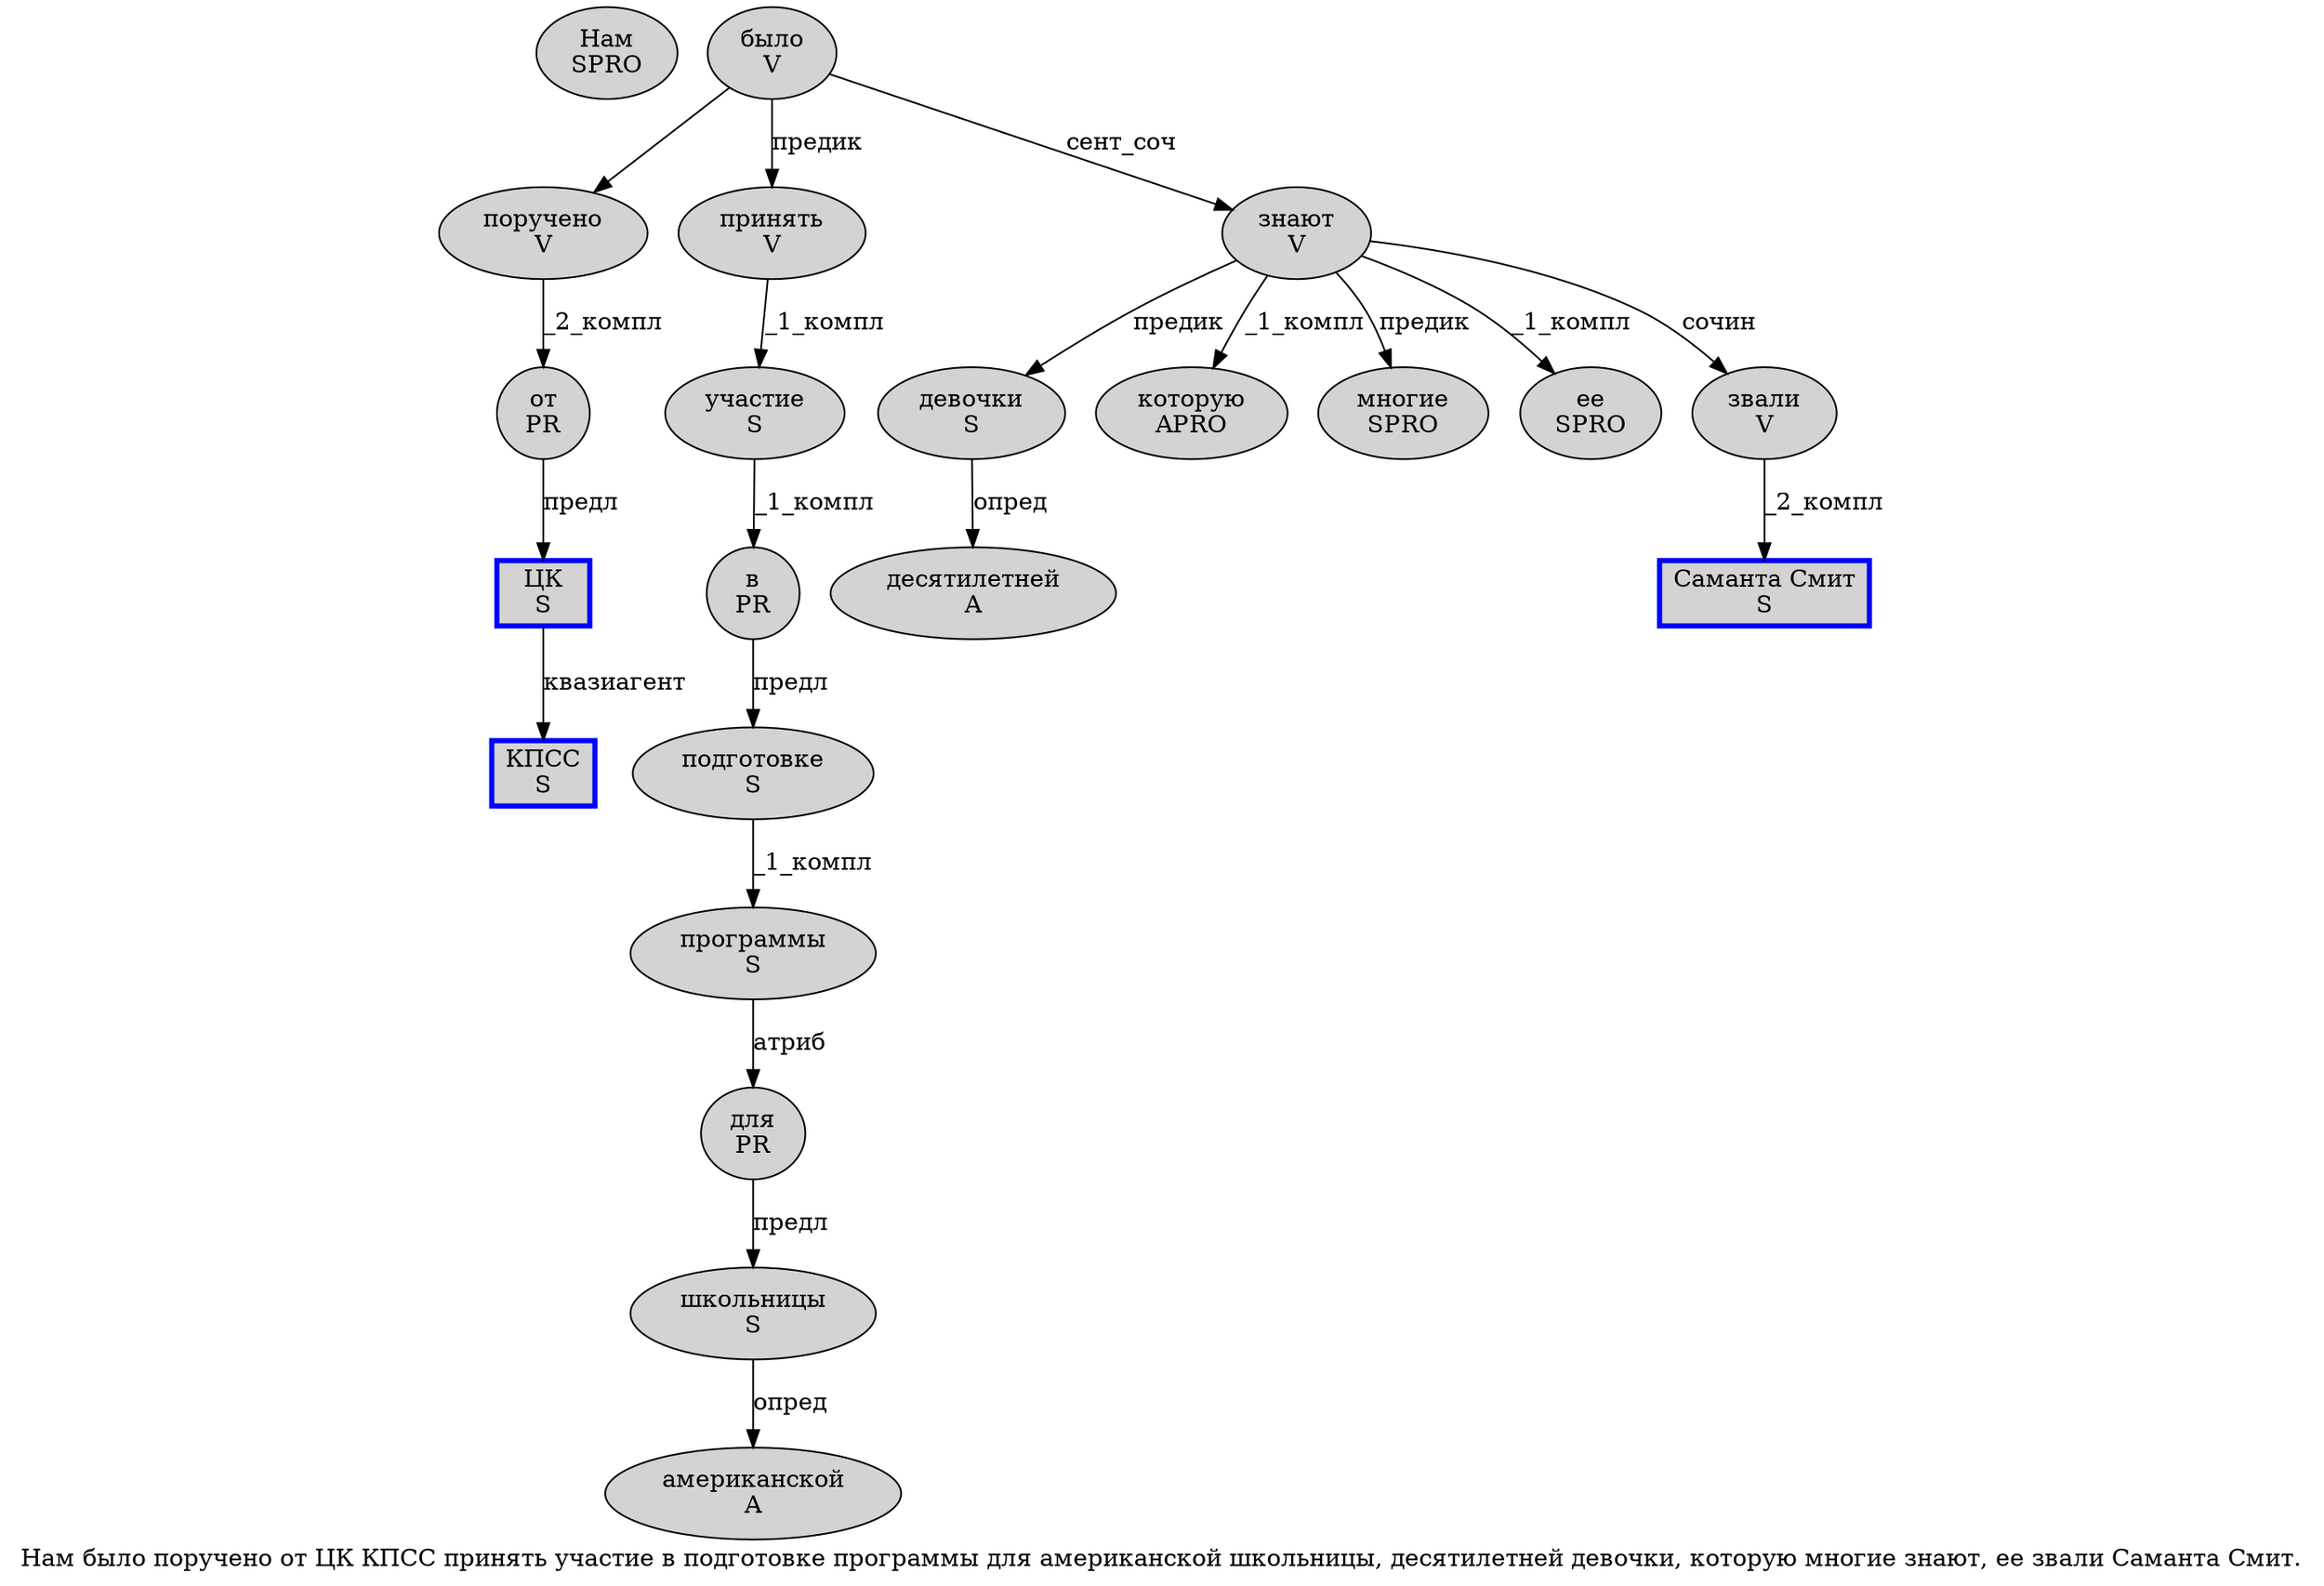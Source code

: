 digraph SENTENCE_955 {
	graph [label="Нам было поручено от ЦК КПСС принять участие в подготовке программы для американской школьницы, десятилетней девочки, которую многие знают, ее звали Саманта Смит."]
	node [style=filled]
		0 [label="Нам
SPRO" color="" fillcolor=lightgray penwidth=1 shape=ellipse]
		1 [label="было
V" color="" fillcolor=lightgray penwidth=1 shape=ellipse]
		2 [label="поручено
V" color="" fillcolor=lightgray penwidth=1 shape=ellipse]
		3 [label="от
PR" color="" fillcolor=lightgray penwidth=1 shape=ellipse]
		4 [label="ЦК
S" color=blue fillcolor=lightgray penwidth=3 shape=box]
		5 [label="КПСС
S" color=blue fillcolor=lightgray penwidth=3 shape=box]
		6 [label="принять
V" color="" fillcolor=lightgray penwidth=1 shape=ellipse]
		7 [label="участие
S" color="" fillcolor=lightgray penwidth=1 shape=ellipse]
		8 [label="в
PR" color="" fillcolor=lightgray penwidth=1 shape=ellipse]
		9 [label="подготовке
S" color="" fillcolor=lightgray penwidth=1 shape=ellipse]
		10 [label="программы
S" color="" fillcolor=lightgray penwidth=1 shape=ellipse]
		11 [label="для
PR" color="" fillcolor=lightgray penwidth=1 shape=ellipse]
		12 [label="американской
A" color="" fillcolor=lightgray penwidth=1 shape=ellipse]
		13 [label="школьницы
S" color="" fillcolor=lightgray penwidth=1 shape=ellipse]
		15 [label="десятилетней
A" color="" fillcolor=lightgray penwidth=1 shape=ellipse]
		16 [label="девочки
S" color="" fillcolor=lightgray penwidth=1 shape=ellipse]
		18 [label="которую
APRO" color="" fillcolor=lightgray penwidth=1 shape=ellipse]
		19 [label="многие
SPRO" color="" fillcolor=lightgray penwidth=1 shape=ellipse]
		20 [label="знают
V" color="" fillcolor=lightgray penwidth=1 shape=ellipse]
		22 [label="ее
SPRO" color="" fillcolor=lightgray penwidth=1 shape=ellipse]
		23 [label="звали
V" color="" fillcolor=lightgray penwidth=1 shape=ellipse]
		24 [label="Саманта Смит
S" color=blue fillcolor=lightgray penwidth=3 shape=box]
			2 -> 3 [label="_2_компл"]
			20 -> 16 [label="предик"]
			20 -> 18 [label="_1_компл"]
			20 -> 19 [label="предик"]
			20 -> 22 [label="_1_компл"]
			20 -> 23 [label="сочин"]
			4 -> 5 [label="квазиагент"]
			10 -> 11 [label="атриб"]
			16 -> 15 [label="опред"]
			23 -> 24 [label="_2_компл"]
			7 -> 8 [label="_1_компл"]
			8 -> 9 [label="предл"]
			13 -> 12 [label="опред"]
			1 -> 2
			1 -> 6 [label="предик"]
			1 -> 20 [label="сент_соч"]
			3 -> 4 [label="предл"]
			9 -> 10 [label="_1_компл"]
			11 -> 13 [label="предл"]
			6 -> 7 [label="_1_компл"]
}